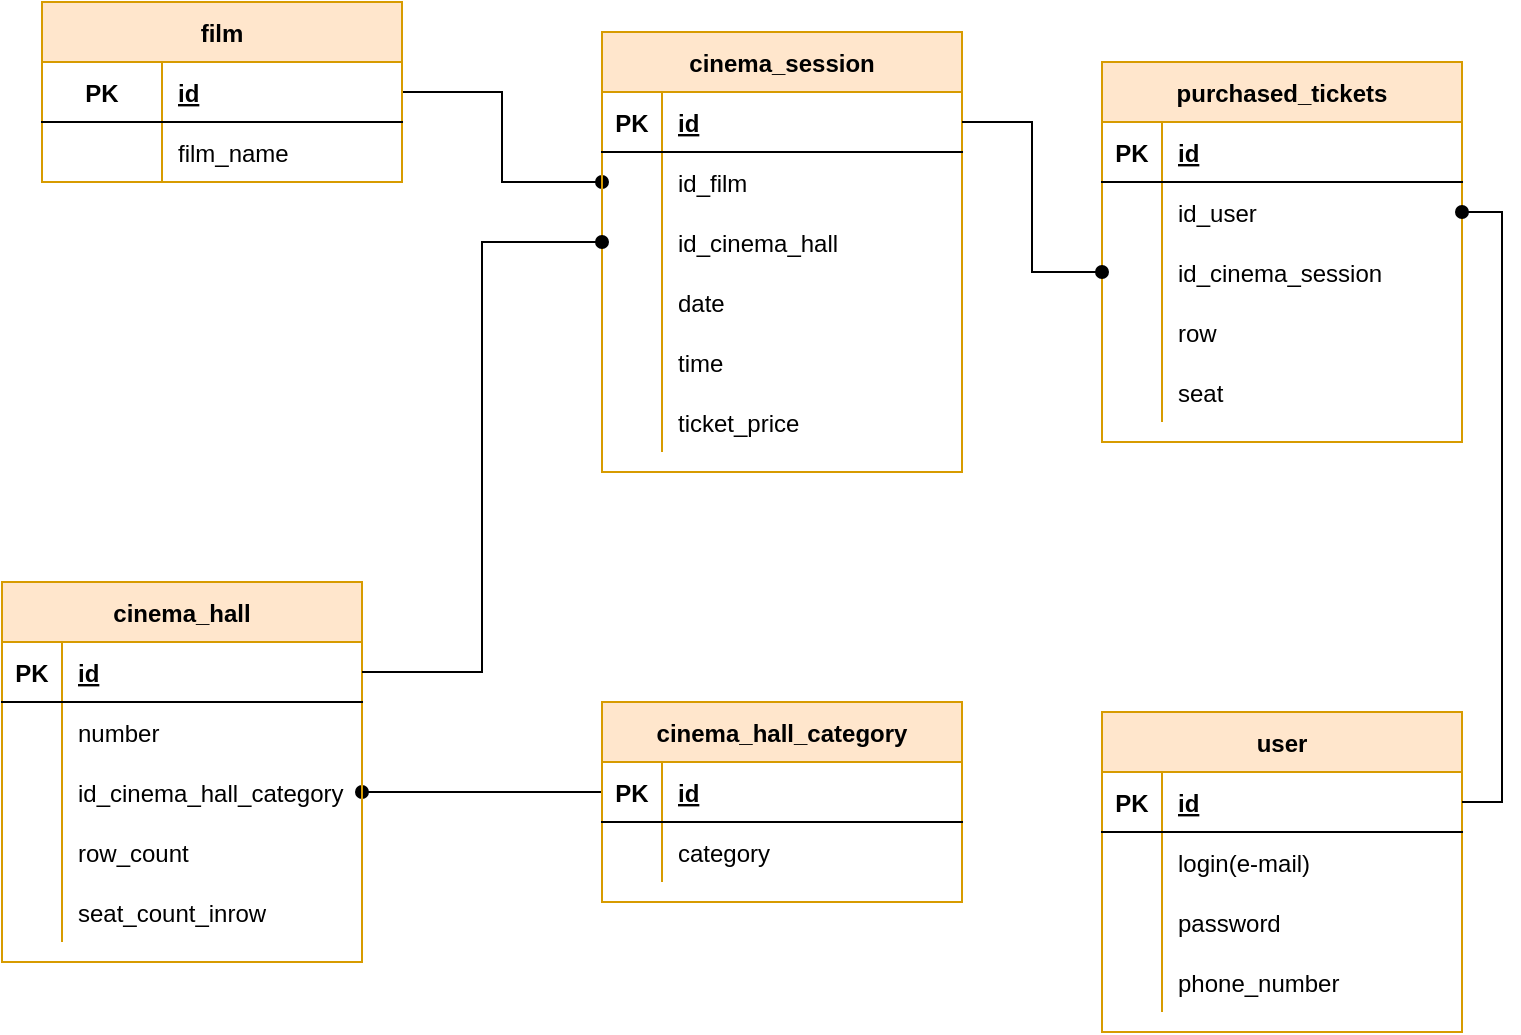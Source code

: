 <mxfile version="13.7.9" type="github">
  <diagram id="K_0Y14OT219pobGqaZKj" name="Page-1">
    <mxGraphModel dx="1038" dy="580" grid="1" gridSize="10" guides="1" tooltips="1" connect="1" arrows="1" fold="1" page="1" pageScale="1" pageWidth="827" pageHeight="1169" math="0" shadow="0">
      <root>
        <mxCell id="0" />
        <mxCell id="1" parent="0" />
        <mxCell id="yguj9xTY37gFsHTAbNiu-161" value="purchased_tickets" style="shape=table;startSize=30;container=1;collapsible=1;childLayout=tableLayout;fixedRows=1;rowLines=0;fontStyle=1;align=center;resizeLast=1;fillColor=#ffe6cc;strokeColor=#d79b00;" parent="1" vertex="1">
          <mxGeometry x="580" y="80" width="180" height="190" as="geometry" />
        </mxCell>
        <mxCell id="yguj9xTY37gFsHTAbNiu-162" value="" style="shape=partialRectangle;collapsible=0;dropTarget=0;pointerEvents=0;fillColor=none;top=0;left=0;bottom=1;right=0;points=[[0,0.5],[1,0.5]];portConstraint=eastwest;" parent="yguj9xTY37gFsHTAbNiu-161" vertex="1">
          <mxGeometry y="30" width="180" height="30" as="geometry" />
        </mxCell>
        <mxCell id="yguj9xTY37gFsHTAbNiu-163" value="PK" style="shape=partialRectangle;connectable=0;fillColor=none;top=0;left=0;bottom=0;right=0;fontStyle=1;overflow=hidden;" parent="yguj9xTY37gFsHTAbNiu-162" vertex="1">
          <mxGeometry width="30" height="30" as="geometry" />
        </mxCell>
        <mxCell id="yguj9xTY37gFsHTAbNiu-164" value="id" style="shape=partialRectangle;connectable=0;fillColor=none;top=0;left=0;bottom=0;right=0;align=left;spacingLeft=6;fontStyle=5;overflow=hidden;" parent="yguj9xTY37gFsHTAbNiu-162" vertex="1">
          <mxGeometry x="30" width="150" height="30" as="geometry" />
        </mxCell>
        <mxCell id="yguj9xTY37gFsHTAbNiu-165" value="" style="shape=partialRectangle;collapsible=0;dropTarget=0;pointerEvents=0;fillColor=none;top=0;left=0;bottom=0;right=0;points=[[0,0.5],[1,0.5]];portConstraint=eastwest;" parent="yguj9xTY37gFsHTAbNiu-161" vertex="1">
          <mxGeometry y="60" width="180" height="30" as="geometry" />
        </mxCell>
        <mxCell id="yguj9xTY37gFsHTAbNiu-166" value="" style="shape=partialRectangle;connectable=0;fillColor=none;top=0;left=0;bottom=0;right=0;editable=1;overflow=hidden;fontStyle=1" parent="yguj9xTY37gFsHTAbNiu-165" vertex="1">
          <mxGeometry width="30" height="30" as="geometry" />
        </mxCell>
        <mxCell id="yguj9xTY37gFsHTAbNiu-167" value="id_user" style="shape=partialRectangle;connectable=0;fillColor=none;top=0;left=0;bottom=0;right=0;align=left;spacingLeft=6;overflow=hidden;" parent="yguj9xTY37gFsHTAbNiu-165" vertex="1">
          <mxGeometry x="30" width="150" height="30" as="geometry" />
        </mxCell>
        <mxCell id="yguj9xTY37gFsHTAbNiu-168" value="" style="shape=partialRectangle;collapsible=0;dropTarget=0;pointerEvents=0;fillColor=none;top=0;left=0;bottom=0;right=0;points=[[0,0.5],[1,0.5]];portConstraint=eastwest;" parent="yguj9xTY37gFsHTAbNiu-161" vertex="1">
          <mxGeometry y="90" width="180" height="30" as="geometry" />
        </mxCell>
        <mxCell id="yguj9xTY37gFsHTAbNiu-169" value="" style="shape=partialRectangle;connectable=0;fillColor=none;top=0;left=0;bottom=0;right=0;editable=1;overflow=hidden;fontStyle=1" parent="yguj9xTY37gFsHTAbNiu-168" vertex="1">
          <mxGeometry width="30" height="30" as="geometry" />
        </mxCell>
        <mxCell id="yguj9xTY37gFsHTAbNiu-170" value="id_cinema_session" style="shape=partialRectangle;connectable=0;fillColor=none;top=0;left=0;bottom=0;right=0;align=left;spacingLeft=6;overflow=hidden;" parent="yguj9xTY37gFsHTAbNiu-168" vertex="1">
          <mxGeometry x="30" width="150" height="30" as="geometry" />
        </mxCell>
        <mxCell id="yguj9xTY37gFsHTAbNiu-171" value="" style="shape=partialRectangle;collapsible=0;dropTarget=0;pointerEvents=0;fillColor=none;top=0;left=0;bottom=0;right=0;points=[[0,0.5],[1,0.5]];portConstraint=eastwest;" parent="yguj9xTY37gFsHTAbNiu-161" vertex="1">
          <mxGeometry y="120" width="180" height="30" as="geometry" />
        </mxCell>
        <mxCell id="yguj9xTY37gFsHTAbNiu-172" value="" style="shape=partialRectangle;connectable=0;fillColor=none;top=0;left=0;bottom=0;right=0;editable=1;overflow=hidden;" parent="yguj9xTY37gFsHTAbNiu-171" vertex="1">
          <mxGeometry width="30" height="30" as="geometry" />
        </mxCell>
        <mxCell id="yguj9xTY37gFsHTAbNiu-173" value="row" style="shape=partialRectangle;connectable=0;fillColor=none;top=0;left=0;bottom=0;right=0;align=left;spacingLeft=6;overflow=hidden;" parent="yguj9xTY37gFsHTAbNiu-171" vertex="1">
          <mxGeometry x="30" width="150" height="30" as="geometry" />
        </mxCell>
        <mxCell id="yguj9xTY37gFsHTAbNiu-174" value="" style="shape=partialRectangle;collapsible=0;dropTarget=0;pointerEvents=0;fillColor=none;top=0;left=0;bottom=0;right=0;points=[[0,0.5],[1,0.5]];portConstraint=eastwest;" parent="yguj9xTY37gFsHTAbNiu-161" vertex="1">
          <mxGeometry y="150" width="180" height="30" as="geometry" />
        </mxCell>
        <mxCell id="yguj9xTY37gFsHTAbNiu-175" value="" style="shape=partialRectangle;connectable=0;fillColor=none;top=0;left=0;bottom=0;right=0;editable=1;overflow=hidden;" parent="yguj9xTY37gFsHTAbNiu-174" vertex="1">
          <mxGeometry width="30" height="30" as="geometry" />
        </mxCell>
        <mxCell id="yguj9xTY37gFsHTAbNiu-176" value="seat" style="shape=partialRectangle;connectable=0;fillColor=none;top=0;left=0;bottom=0;right=0;align=left;spacingLeft=6;overflow=hidden;" parent="yguj9xTY37gFsHTAbNiu-174" vertex="1">
          <mxGeometry x="30" width="150" height="30" as="geometry" />
        </mxCell>
        <mxCell id="yguj9xTY37gFsHTAbNiu-103" value="user" style="shape=table;startSize=30;container=1;collapsible=1;childLayout=tableLayout;fixedRows=1;rowLines=0;fontStyle=1;align=center;resizeLast=1;fillColor=#ffe6cc;strokeColor=#d79b00;" parent="1" vertex="1">
          <mxGeometry x="580" y="405" width="180" height="160" as="geometry" />
        </mxCell>
        <mxCell id="yguj9xTY37gFsHTAbNiu-104" value="" style="shape=partialRectangle;collapsible=0;dropTarget=0;pointerEvents=0;fillColor=none;top=0;left=0;bottom=1;right=0;points=[[0,0.5],[1,0.5]];portConstraint=eastwest;" parent="yguj9xTY37gFsHTAbNiu-103" vertex="1">
          <mxGeometry y="30" width="180" height="30" as="geometry" />
        </mxCell>
        <mxCell id="yguj9xTY37gFsHTAbNiu-105" value="PK" style="shape=partialRectangle;connectable=0;fillColor=none;top=0;left=0;bottom=0;right=0;fontStyle=1;overflow=hidden;" parent="yguj9xTY37gFsHTAbNiu-104" vertex="1">
          <mxGeometry width="30" height="30" as="geometry" />
        </mxCell>
        <mxCell id="yguj9xTY37gFsHTAbNiu-106" value="id" style="shape=partialRectangle;connectable=0;fillColor=none;top=0;left=0;bottom=0;right=0;align=left;spacingLeft=6;fontStyle=5;overflow=hidden;" parent="yguj9xTY37gFsHTAbNiu-104" vertex="1">
          <mxGeometry x="30" width="150" height="30" as="geometry" />
        </mxCell>
        <mxCell id="yguj9xTY37gFsHTAbNiu-107" value="" style="shape=partialRectangle;collapsible=0;dropTarget=0;pointerEvents=0;fillColor=none;top=0;left=0;bottom=0;right=0;points=[[0,0.5],[1,0.5]];portConstraint=eastwest;" parent="yguj9xTY37gFsHTAbNiu-103" vertex="1">
          <mxGeometry y="60" width="180" height="30" as="geometry" />
        </mxCell>
        <mxCell id="yguj9xTY37gFsHTAbNiu-108" value="" style="shape=partialRectangle;connectable=0;fillColor=none;top=0;left=0;bottom=0;right=0;editable=1;overflow=hidden;" parent="yguj9xTY37gFsHTAbNiu-107" vertex="1">
          <mxGeometry width="30" height="30" as="geometry" />
        </mxCell>
        <mxCell id="yguj9xTY37gFsHTAbNiu-109" value="login(e-mail)" style="shape=partialRectangle;connectable=0;fillColor=none;top=0;left=0;bottom=0;right=0;align=left;spacingLeft=6;overflow=hidden;" parent="yguj9xTY37gFsHTAbNiu-107" vertex="1">
          <mxGeometry x="30" width="150" height="30" as="geometry" />
        </mxCell>
        <mxCell id="yguj9xTY37gFsHTAbNiu-110" value="" style="shape=partialRectangle;collapsible=0;dropTarget=0;pointerEvents=0;fillColor=none;top=0;left=0;bottom=0;right=0;points=[[0,0.5],[1,0.5]];portConstraint=eastwest;" parent="yguj9xTY37gFsHTAbNiu-103" vertex="1">
          <mxGeometry y="90" width="180" height="30" as="geometry" />
        </mxCell>
        <mxCell id="yguj9xTY37gFsHTAbNiu-111" value="" style="shape=partialRectangle;connectable=0;fillColor=none;top=0;left=0;bottom=0;right=0;editable=1;overflow=hidden;" parent="yguj9xTY37gFsHTAbNiu-110" vertex="1">
          <mxGeometry width="30" height="30" as="geometry" />
        </mxCell>
        <mxCell id="yguj9xTY37gFsHTAbNiu-112" value="password" style="shape=partialRectangle;connectable=0;fillColor=none;top=0;left=0;bottom=0;right=0;align=left;spacingLeft=6;overflow=hidden;" parent="yguj9xTY37gFsHTAbNiu-110" vertex="1">
          <mxGeometry x="30" width="150" height="30" as="geometry" />
        </mxCell>
        <mxCell id="yguj9xTY37gFsHTAbNiu-113" value="" style="shape=partialRectangle;collapsible=0;dropTarget=0;pointerEvents=0;fillColor=none;top=0;left=0;bottom=0;right=0;points=[[0,0.5],[1,0.5]];portConstraint=eastwest;" parent="yguj9xTY37gFsHTAbNiu-103" vertex="1">
          <mxGeometry y="120" width="180" height="30" as="geometry" />
        </mxCell>
        <mxCell id="yguj9xTY37gFsHTAbNiu-114" value="" style="shape=partialRectangle;connectable=0;fillColor=none;top=0;left=0;bottom=0;right=0;editable=1;overflow=hidden;" parent="yguj9xTY37gFsHTAbNiu-113" vertex="1">
          <mxGeometry width="30" height="30" as="geometry" />
        </mxCell>
        <mxCell id="yguj9xTY37gFsHTAbNiu-115" value="phone_number" style="shape=partialRectangle;connectable=0;fillColor=none;top=0;left=0;bottom=0;right=0;align=left;spacingLeft=6;overflow=hidden;" parent="yguj9xTY37gFsHTAbNiu-113" vertex="1">
          <mxGeometry x="30" width="150" height="30" as="geometry" />
        </mxCell>
        <mxCell id="yguj9xTY37gFsHTAbNiu-182" style="edgeStyle=orthogonalEdgeStyle;rounded=0;orthogonalLoop=1;jettySize=auto;html=1;exitX=1;exitY=0.5;exitDx=0;exitDy=0;entryX=1;entryY=0.5;entryDx=0;entryDy=0;startArrow=oval;startFill=1;endArrow=none;endFill=0;" parent="1" source="yguj9xTY37gFsHTAbNiu-165" target="yguj9xTY37gFsHTAbNiu-104" edge="1">
          <mxGeometry relative="1" as="geometry" />
        </mxCell>
        <mxCell id="yguj9xTY37gFsHTAbNiu-185" style="rounded=0;orthogonalLoop=1;jettySize=auto;html=1;exitX=1;exitY=0.5;exitDx=0;exitDy=0;entryX=0;entryY=0.5;entryDx=0;entryDy=0;startArrow=oval;startFill=1;endArrow=none;endFill=0;edgeStyle=elbowEdgeStyle;" parent="1" source="yguj9xTY37gFsHTAbNiu-155" target="yguj9xTY37gFsHTAbNiu-136" edge="1">
          <mxGeometry relative="1" as="geometry" />
        </mxCell>
        <mxCell id="yguj9xTY37gFsHTAbNiu-135" value="cinema_hall_category" style="shape=table;startSize=30;container=1;collapsible=1;childLayout=tableLayout;fixedRows=1;rowLines=0;fontStyle=1;align=center;resizeLast=1;fillColor=#ffe6cc;strokeColor=#d79b00;" parent="1" vertex="1">
          <mxGeometry x="330" y="400" width="180" height="100" as="geometry" />
        </mxCell>
        <mxCell id="yguj9xTY37gFsHTAbNiu-136" value="" style="shape=partialRectangle;collapsible=0;dropTarget=0;pointerEvents=0;fillColor=none;top=0;left=0;bottom=1;right=0;points=[[0,0.5],[1,0.5]];portConstraint=eastwest;" parent="yguj9xTY37gFsHTAbNiu-135" vertex="1">
          <mxGeometry y="30" width="180" height="30" as="geometry" />
        </mxCell>
        <mxCell id="yguj9xTY37gFsHTAbNiu-137" value="PK" style="shape=partialRectangle;connectable=0;fillColor=none;top=0;left=0;bottom=0;right=0;fontStyle=1;overflow=hidden;" parent="yguj9xTY37gFsHTAbNiu-136" vertex="1">
          <mxGeometry width="30" height="30" as="geometry" />
        </mxCell>
        <mxCell id="yguj9xTY37gFsHTAbNiu-138" value="id" style="shape=partialRectangle;connectable=0;fillColor=none;top=0;left=0;bottom=0;right=0;align=left;spacingLeft=6;fontStyle=5;overflow=hidden;" parent="yguj9xTY37gFsHTAbNiu-136" vertex="1">
          <mxGeometry x="30" width="150" height="30" as="geometry" />
        </mxCell>
        <mxCell id="yguj9xTY37gFsHTAbNiu-139" value="" style="shape=partialRectangle;collapsible=0;dropTarget=0;pointerEvents=0;fillColor=none;top=0;left=0;bottom=0;right=0;points=[[0,0.5],[1,0.5]];portConstraint=eastwest;" parent="yguj9xTY37gFsHTAbNiu-135" vertex="1">
          <mxGeometry y="60" width="180" height="30" as="geometry" />
        </mxCell>
        <mxCell id="yguj9xTY37gFsHTAbNiu-140" value="" style="shape=partialRectangle;connectable=0;fillColor=none;top=0;left=0;bottom=0;right=0;editable=1;overflow=hidden;" parent="yguj9xTY37gFsHTAbNiu-139" vertex="1">
          <mxGeometry width="30" height="30" as="geometry" />
        </mxCell>
        <mxCell id="yguj9xTY37gFsHTAbNiu-141" value="category" style="shape=partialRectangle;connectable=0;fillColor=none;top=0;left=0;bottom=0;right=0;align=left;spacingLeft=6;overflow=hidden;" parent="yguj9xTY37gFsHTAbNiu-139" vertex="1">
          <mxGeometry x="30" width="150" height="30" as="geometry" />
        </mxCell>
        <mxCell id="yguj9xTY37gFsHTAbNiu-187" style="edgeStyle=elbowEdgeStyle;rounded=0;orthogonalLoop=1;jettySize=auto;html=1;exitX=1;exitY=0.5;exitDx=0;exitDy=0;entryX=0;entryY=0.5;entryDx=0;entryDy=0;startArrow=none;startFill=0;endArrow=oval;endFill=1;" parent="1" source="yguj9xTY37gFsHTAbNiu-65" target="yguj9xTY37gFsHTAbNiu-88" edge="1">
          <mxGeometry relative="1" as="geometry" />
        </mxCell>
        <mxCell id="yguj9xTY37gFsHTAbNiu-64" value="film" style="shape=table;startSize=30;container=1;collapsible=1;childLayout=tableLayout;fixedRows=1;rowLines=0;fontStyle=1;align=center;resizeLast=1;fillColor=#ffe6cc;strokeColor=#d79b00;" parent="1" vertex="1">
          <mxGeometry x="50" y="50" width="180" height="90" as="geometry" />
        </mxCell>
        <mxCell id="yguj9xTY37gFsHTAbNiu-65" value="" style="shape=partialRectangle;collapsible=0;dropTarget=0;pointerEvents=0;fillColor=none;top=0;left=0;bottom=1;right=0;points=[[0,0.5],[1,0.5]];portConstraint=eastwest;" parent="yguj9xTY37gFsHTAbNiu-64" vertex="1">
          <mxGeometry y="30" width="180" height="30" as="geometry" />
        </mxCell>
        <mxCell id="yguj9xTY37gFsHTAbNiu-66" value="PK" style="shape=partialRectangle;connectable=0;fillColor=none;top=0;left=0;bottom=0;right=0;fontStyle=1;overflow=hidden;" parent="yguj9xTY37gFsHTAbNiu-65" vertex="1">
          <mxGeometry width="60" height="30" as="geometry" />
        </mxCell>
        <mxCell id="yguj9xTY37gFsHTAbNiu-67" value="id" style="shape=partialRectangle;connectable=0;fillColor=none;top=0;left=0;bottom=0;right=0;align=left;spacingLeft=6;fontStyle=5;overflow=hidden;" parent="yguj9xTY37gFsHTAbNiu-65" vertex="1">
          <mxGeometry x="60" width="120" height="30" as="geometry" />
        </mxCell>
        <mxCell id="yguj9xTY37gFsHTAbNiu-68" value="" style="shape=partialRectangle;collapsible=0;dropTarget=0;pointerEvents=0;fillColor=none;top=0;left=0;bottom=0;right=0;points=[[0,0.5],[1,0.5]];portConstraint=eastwest;" parent="yguj9xTY37gFsHTAbNiu-64" vertex="1">
          <mxGeometry y="60" width="180" height="30" as="geometry" />
        </mxCell>
        <mxCell id="yguj9xTY37gFsHTAbNiu-69" value="" style="shape=partialRectangle;connectable=0;fillColor=none;top=0;left=0;bottom=0;right=0;editable=1;overflow=hidden;" parent="yguj9xTY37gFsHTAbNiu-68" vertex="1">
          <mxGeometry width="60" height="30" as="geometry" />
        </mxCell>
        <mxCell id="yguj9xTY37gFsHTAbNiu-70" value="film_name" style="shape=partialRectangle;connectable=0;fillColor=none;top=0;left=0;bottom=0;right=0;align=left;spacingLeft=6;overflow=hidden;" parent="yguj9xTY37gFsHTAbNiu-68" vertex="1">
          <mxGeometry x="60" width="120" height="30" as="geometry" />
        </mxCell>
        <mxCell id="yguj9xTY37gFsHTAbNiu-84" value="cinema_session" style="shape=table;startSize=30;container=1;collapsible=1;childLayout=tableLayout;fixedRows=1;rowLines=0;fontStyle=1;align=center;resizeLast=1;fillColor=#ffe6cc;strokeColor=#d79b00;" parent="1" vertex="1">
          <mxGeometry x="330" y="65" width="180" height="220" as="geometry" />
        </mxCell>
        <mxCell id="yguj9xTY37gFsHTAbNiu-85" value="" style="shape=partialRectangle;collapsible=0;dropTarget=0;pointerEvents=0;fillColor=none;top=0;left=0;bottom=1;right=0;points=[[0,0.5],[1,0.5]];portConstraint=eastwest;" parent="yguj9xTY37gFsHTAbNiu-84" vertex="1">
          <mxGeometry y="30" width="180" height="30" as="geometry" />
        </mxCell>
        <mxCell id="yguj9xTY37gFsHTAbNiu-86" value="PK" style="shape=partialRectangle;connectable=0;fillColor=none;top=0;left=0;bottom=0;right=0;fontStyle=1;overflow=hidden;" parent="yguj9xTY37gFsHTAbNiu-85" vertex="1">
          <mxGeometry width="30" height="30" as="geometry" />
        </mxCell>
        <mxCell id="yguj9xTY37gFsHTAbNiu-87" value="id" style="shape=partialRectangle;connectable=0;fillColor=none;top=0;left=0;bottom=0;right=0;align=left;spacingLeft=6;fontStyle=5;overflow=hidden;" parent="yguj9xTY37gFsHTAbNiu-85" vertex="1">
          <mxGeometry x="30" width="150" height="30" as="geometry" />
        </mxCell>
        <mxCell id="yguj9xTY37gFsHTAbNiu-88" value="" style="shape=partialRectangle;collapsible=0;dropTarget=0;pointerEvents=0;fillColor=none;top=0;left=0;bottom=0;right=0;points=[[0,0.5],[1,0.5]];portConstraint=eastwest;" parent="yguj9xTY37gFsHTAbNiu-84" vertex="1">
          <mxGeometry y="60" width="180" height="30" as="geometry" />
        </mxCell>
        <mxCell id="yguj9xTY37gFsHTAbNiu-89" value="" style="shape=partialRectangle;connectable=0;fillColor=none;top=0;left=0;bottom=0;right=0;editable=1;overflow=hidden;fontStyle=1" parent="yguj9xTY37gFsHTAbNiu-88" vertex="1">
          <mxGeometry width="30" height="30" as="geometry" />
        </mxCell>
        <mxCell id="yguj9xTY37gFsHTAbNiu-90" value="id_film" style="shape=partialRectangle;connectable=0;fillColor=none;top=0;left=0;bottom=0;right=0;align=left;spacingLeft=6;overflow=hidden;" parent="yguj9xTY37gFsHTAbNiu-88" vertex="1">
          <mxGeometry x="30" width="150" height="30" as="geometry" />
        </mxCell>
        <mxCell id="yguj9xTY37gFsHTAbNiu-91" value="" style="shape=partialRectangle;collapsible=0;dropTarget=0;pointerEvents=0;fillColor=none;top=0;left=0;bottom=0;right=0;points=[[0,0.5],[1,0.5]];portConstraint=eastwest;" parent="yguj9xTY37gFsHTAbNiu-84" vertex="1">
          <mxGeometry y="90" width="180" height="30" as="geometry" />
        </mxCell>
        <mxCell id="yguj9xTY37gFsHTAbNiu-92" value="" style="shape=partialRectangle;connectable=0;fillColor=none;top=0;left=0;bottom=0;right=0;editable=1;overflow=hidden;fontStyle=1" parent="yguj9xTY37gFsHTAbNiu-91" vertex="1">
          <mxGeometry width="30" height="30" as="geometry" />
        </mxCell>
        <mxCell id="yguj9xTY37gFsHTAbNiu-93" value="id_cinema_hall" style="shape=partialRectangle;connectable=0;fillColor=none;top=0;left=0;bottom=0;right=0;align=left;spacingLeft=6;overflow=hidden;" parent="yguj9xTY37gFsHTAbNiu-91" vertex="1">
          <mxGeometry x="30" width="150" height="30" as="geometry" />
        </mxCell>
        <mxCell id="yguj9xTY37gFsHTAbNiu-94" value="" style="shape=partialRectangle;collapsible=0;dropTarget=0;pointerEvents=0;fillColor=none;top=0;left=0;bottom=0;right=0;points=[[0,0.5],[1,0.5]];portConstraint=eastwest;" parent="yguj9xTY37gFsHTAbNiu-84" vertex="1">
          <mxGeometry y="120" width="180" height="30" as="geometry" />
        </mxCell>
        <mxCell id="yguj9xTY37gFsHTAbNiu-95" value="" style="shape=partialRectangle;connectable=0;fillColor=none;top=0;left=0;bottom=0;right=0;editable=1;overflow=hidden;" parent="yguj9xTY37gFsHTAbNiu-94" vertex="1">
          <mxGeometry width="30" height="30" as="geometry" />
        </mxCell>
        <mxCell id="yguj9xTY37gFsHTAbNiu-96" value="date" style="shape=partialRectangle;connectable=0;fillColor=none;top=0;left=0;bottom=0;right=0;align=left;spacingLeft=6;overflow=hidden;" parent="yguj9xTY37gFsHTAbNiu-94" vertex="1">
          <mxGeometry x="30" width="150" height="30" as="geometry" />
        </mxCell>
        <mxCell id="yguj9xTY37gFsHTAbNiu-97" value="" style="shape=partialRectangle;collapsible=0;dropTarget=0;pointerEvents=0;fillColor=none;top=0;left=0;bottom=0;right=0;points=[[0,0.5],[1,0.5]];portConstraint=eastwest;" parent="yguj9xTY37gFsHTAbNiu-84" vertex="1">
          <mxGeometry y="150" width="180" height="30" as="geometry" />
        </mxCell>
        <mxCell id="yguj9xTY37gFsHTAbNiu-98" value="" style="shape=partialRectangle;connectable=0;fillColor=none;top=0;left=0;bottom=0;right=0;editable=1;overflow=hidden;" parent="yguj9xTY37gFsHTAbNiu-97" vertex="1">
          <mxGeometry width="30" height="30" as="geometry" />
        </mxCell>
        <mxCell id="yguj9xTY37gFsHTAbNiu-99" value="time" style="shape=partialRectangle;connectable=0;fillColor=none;top=0;left=0;bottom=0;right=0;align=left;spacingLeft=6;overflow=hidden;" parent="yguj9xTY37gFsHTAbNiu-97" vertex="1">
          <mxGeometry x="30" width="150" height="30" as="geometry" />
        </mxCell>
        <mxCell id="yguj9xTY37gFsHTAbNiu-100" value="" style="shape=partialRectangle;collapsible=0;dropTarget=0;pointerEvents=0;fillColor=none;top=0;left=0;bottom=0;right=0;points=[[0,0.5],[1,0.5]];portConstraint=eastwest;" parent="yguj9xTY37gFsHTAbNiu-84" vertex="1">
          <mxGeometry y="180" width="180" height="30" as="geometry" />
        </mxCell>
        <mxCell id="yguj9xTY37gFsHTAbNiu-101" value="" style="shape=partialRectangle;connectable=0;fillColor=none;top=0;left=0;bottom=0;right=0;editable=1;overflow=hidden;" parent="yguj9xTY37gFsHTAbNiu-100" vertex="1">
          <mxGeometry width="30" height="30" as="geometry" />
        </mxCell>
        <mxCell id="yguj9xTY37gFsHTAbNiu-102" value="ticket_price" style="shape=partialRectangle;connectable=0;fillColor=none;top=0;left=0;bottom=0;right=0;align=left;spacingLeft=6;overflow=hidden;" parent="yguj9xTY37gFsHTAbNiu-100" vertex="1">
          <mxGeometry x="30" width="150" height="30" as="geometry" />
        </mxCell>
        <mxCell id="yguj9xTY37gFsHTAbNiu-148" value="cinema_hall" style="shape=table;startSize=30;container=1;collapsible=1;childLayout=tableLayout;fixedRows=1;rowLines=0;fontStyle=1;align=center;resizeLast=1;fillColor=#ffe6cc;strokeColor=#d79b00;" parent="1" vertex="1">
          <mxGeometry x="30" y="340" width="180" height="190" as="geometry" />
        </mxCell>
        <mxCell id="yguj9xTY37gFsHTAbNiu-149" value="" style="shape=partialRectangle;collapsible=0;dropTarget=0;pointerEvents=0;fillColor=none;top=0;left=0;bottom=1;right=0;points=[[0,0.5],[1,0.5]];portConstraint=eastwest;" parent="yguj9xTY37gFsHTAbNiu-148" vertex="1">
          <mxGeometry y="30" width="180" height="30" as="geometry" />
        </mxCell>
        <mxCell id="yguj9xTY37gFsHTAbNiu-150" value="PK" style="shape=partialRectangle;connectable=0;fillColor=none;top=0;left=0;bottom=0;right=0;fontStyle=1;overflow=hidden;" parent="yguj9xTY37gFsHTAbNiu-149" vertex="1">
          <mxGeometry width="30" height="30" as="geometry" />
        </mxCell>
        <mxCell id="yguj9xTY37gFsHTAbNiu-151" value="id" style="shape=partialRectangle;connectable=0;fillColor=none;top=0;left=0;bottom=0;right=0;align=left;spacingLeft=6;fontStyle=5;overflow=hidden;" parent="yguj9xTY37gFsHTAbNiu-149" vertex="1">
          <mxGeometry x="30" width="150" height="30" as="geometry" />
        </mxCell>
        <mxCell id="yguj9xTY37gFsHTAbNiu-152" value="" style="shape=partialRectangle;collapsible=0;dropTarget=0;pointerEvents=0;fillColor=none;top=0;left=0;bottom=0;right=0;points=[[0,0.5],[1,0.5]];portConstraint=eastwest;" parent="yguj9xTY37gFsHTAbNiu-148" vertex="1">
          <mxGeometry y="60" width="180" height="30" as="geometry" />
        </mxCell>
        <mxCell id="yguj9xTY37gFsHTAbNiu-153" value="" style="shape=partialRectangle;connectable=0;fillColor=none;top=0;left=0;bottom=0;right=0;editable=1;overflow=hidden;" parent="yguj9xTY37gFsHTAbNiu-152" vertex="1">
          <mxGeometry width="30" height="30" as="geometry" />
        </mxCell>
        <mxCell id="yguj9xTY37gFsHTAbNiu-154" value="number" style="shape=partialRectangle;connectable=0;fillColor=none;top=0;left=0;bottom=0;right=0;align=left;spacingLeft=6;overflow=hidden;" parent="yguj9xTY37gFsHTAbNiu-152" vertex="1">
          <mxGeometry x="30" width="150" height="30" as="geometry" />
        </mxCell>
        <mxCell id="yguj9xTY37gFsHTAbNiu-155" value="" style="shape=partialRectangle;collapsible=0;dropTarget=0;pointerEvents=0;fillColor=none;top=0;left=0;bottom=0;right=0;points=[[0,0.5],[1,0.5]];portConstraint=eastwest;" parent="yguj9xTY37gFsHTAbNiu-148" vertex="1">
          <mxGeometry y="90" width="180" height="30" as="geometry" />
        </mxCell>
        <mxCell id="yguj9xTY37gFsHTAbNiu-156" value="" style="shape=partialRectangle;connectable=0;fillColor=none;top=0;left=0;bottom=0;right=0;editable=1;overflow=hidden;fontStyle=1" parent="yguj9xTY37gFsHTAbNiu-155" vertex="1">
          <mxGeometry width="30" height="30" as="geometry" />
        </mxCell>
        <mxCell id="yguj9xTY37gFsHTAbNiu-157" value="id_cinema_hall_category" style="shape=partialRectangle;connectable=0;fillColor=none;top=0;left=0;bottom=0;right=0;align=left;spacingLeft=6;overflow=hidden;" parent="yguj9xTY37gFsHTAbNiu-155" vertex="1">
          <mxGeometry x="30" width="150" height="30" as="geometry" />
        </mxCell>
        <mxCell id="aE-oNKv6D8wF9RL6ohXN-21" value="" style="shape=partialRectangle;collapsible=0;dropTarget=0;pointerEvents=0;fillColor=none;top=0;left=0;bottom=0;right=0;points=[[0,0.5],[1,0.5]];portConstraint=eastwest;" vertex="1" parent="yguj9xTY37gFsHTAbNiu-148">
          <mxGeometry y="120" width="180" height="30" as="geometry" />
        </mxCell>
        <mxCell id="aE-oNKv6D8wF9RL6ohXN-22" value="" style="shape=partialRectangle;connectable=0;fillColor=none;top=0;left=0;bottom=0;right=0;editable=1;overflow=hidden;fontStyle=1" vertex="1" parent="aE-oNKv6D8wF9RL6ohXN-21">
          <mxGeometry width="30" height="30" as="geometry" />
        </mxCell>
        <mxCell id="aE-oNKv6D8wF9RL6ohXN-23" value="row_count" style="shape=partialRectangle;connectable=0;fillColor=none;top=0;left=0;bottom=0;right=0;align=left;spacingLeft=6;overflow=hidden;" vertex="1" parent="aE-oNKv6D8wF9RL6ohXN-21">
          <mxGeometry x="30" width="150" height="30" as="geometry" />
        </mxCell>
        <mxCell id="aE-oNKv6D8wF9RL6ohXN-24" value="" style="shape=partialRectangle;collapsible=0;dropTarget=0;pointerEvents=0;fillColor=none;top=0;left=0;bottom=0;right=0;points=[[0,0.5],[1,0.5]];portConstraint=eastwest;" vertex="1" parent="yguj9xTY37gFsHTAbNiu-148">
          <mxGeometry y="150" width="180" height="30" as="geometry" />
        </mxCell>
        <mxCell id="aE-oNKv6D8wF9RL6ohXN-25" value="" style="shape=partialRectangle;connectable=0;fillColor=none;top=0;left=0;bottom=0;right=0;editable=1;overflow=hidden;fontStyle=1" vertex="1" parent="aE-oNKv6D8wF9RL6ohXN-24">
          <mxGeometry width="30" height="30" as="geometry" />
        </mxCell>
        <mxCell id="aE-oNKv6D8wF9RL6ohXN-26" value="seat_count_inrow" style="shape=partialRectangle;connectable=0;fillColor=none;top=0;left=0;bottom=0;right=0;align=left;spacingLeft=6;overflow=hidden;" vertex="1" parent="aE-oNKv6D8wF9RL6ohXN-24">
          <mxGeometry x="30" width="150" height="30" as="geometry" />
        </mxCell>
        <mxCell id="yguj9xTY37gFsHTAbNiu-188" style="edgeStyle=elbowEdgeStyle;rounded=0;orthogonalLoop=1;jettySize=auto;html=1;exitX=0;exitY=0.5;exitDx=0;exitDy=0;entryX=1;entryY=0.5;entryDx=0;entryDy=0;startArrow=oval;startFill=1;endArrow=none;endFill=0;" parent="1" source="yguj9xTY37gFsHTAbNiu-91" target="yguj9xTY37gFsHTAbNiu-149" edge="1">
          <mxGeometry relative="1" as="geometry" />
        </mxCell>
        <mxCell id="yguj9xTY37gFsHTAbNiu-189" style="edgeStyle=elbowEdgeStyle;rounded=0;orthogonalLoop=1;jettySize=auto;html=1;exitX=1;exitY=0.5;exitDx=0;exitDy=0;entryX=0;entryY=0.5;entryDx=0;entryDy=0;startArrow=none;startFill=0;endArrow=oval;endFill=1;" parent="1" source="yguj9xTY37gFsHTAbNiu-85" target="yguj9xTY37gFsHTAbNiu-168" edge="1">
          <mxGeometry relative="1" as="geometry" />
        </mxCell>
      </root>
    </mxGraphModel>
  </diagram>
</mxfile>
